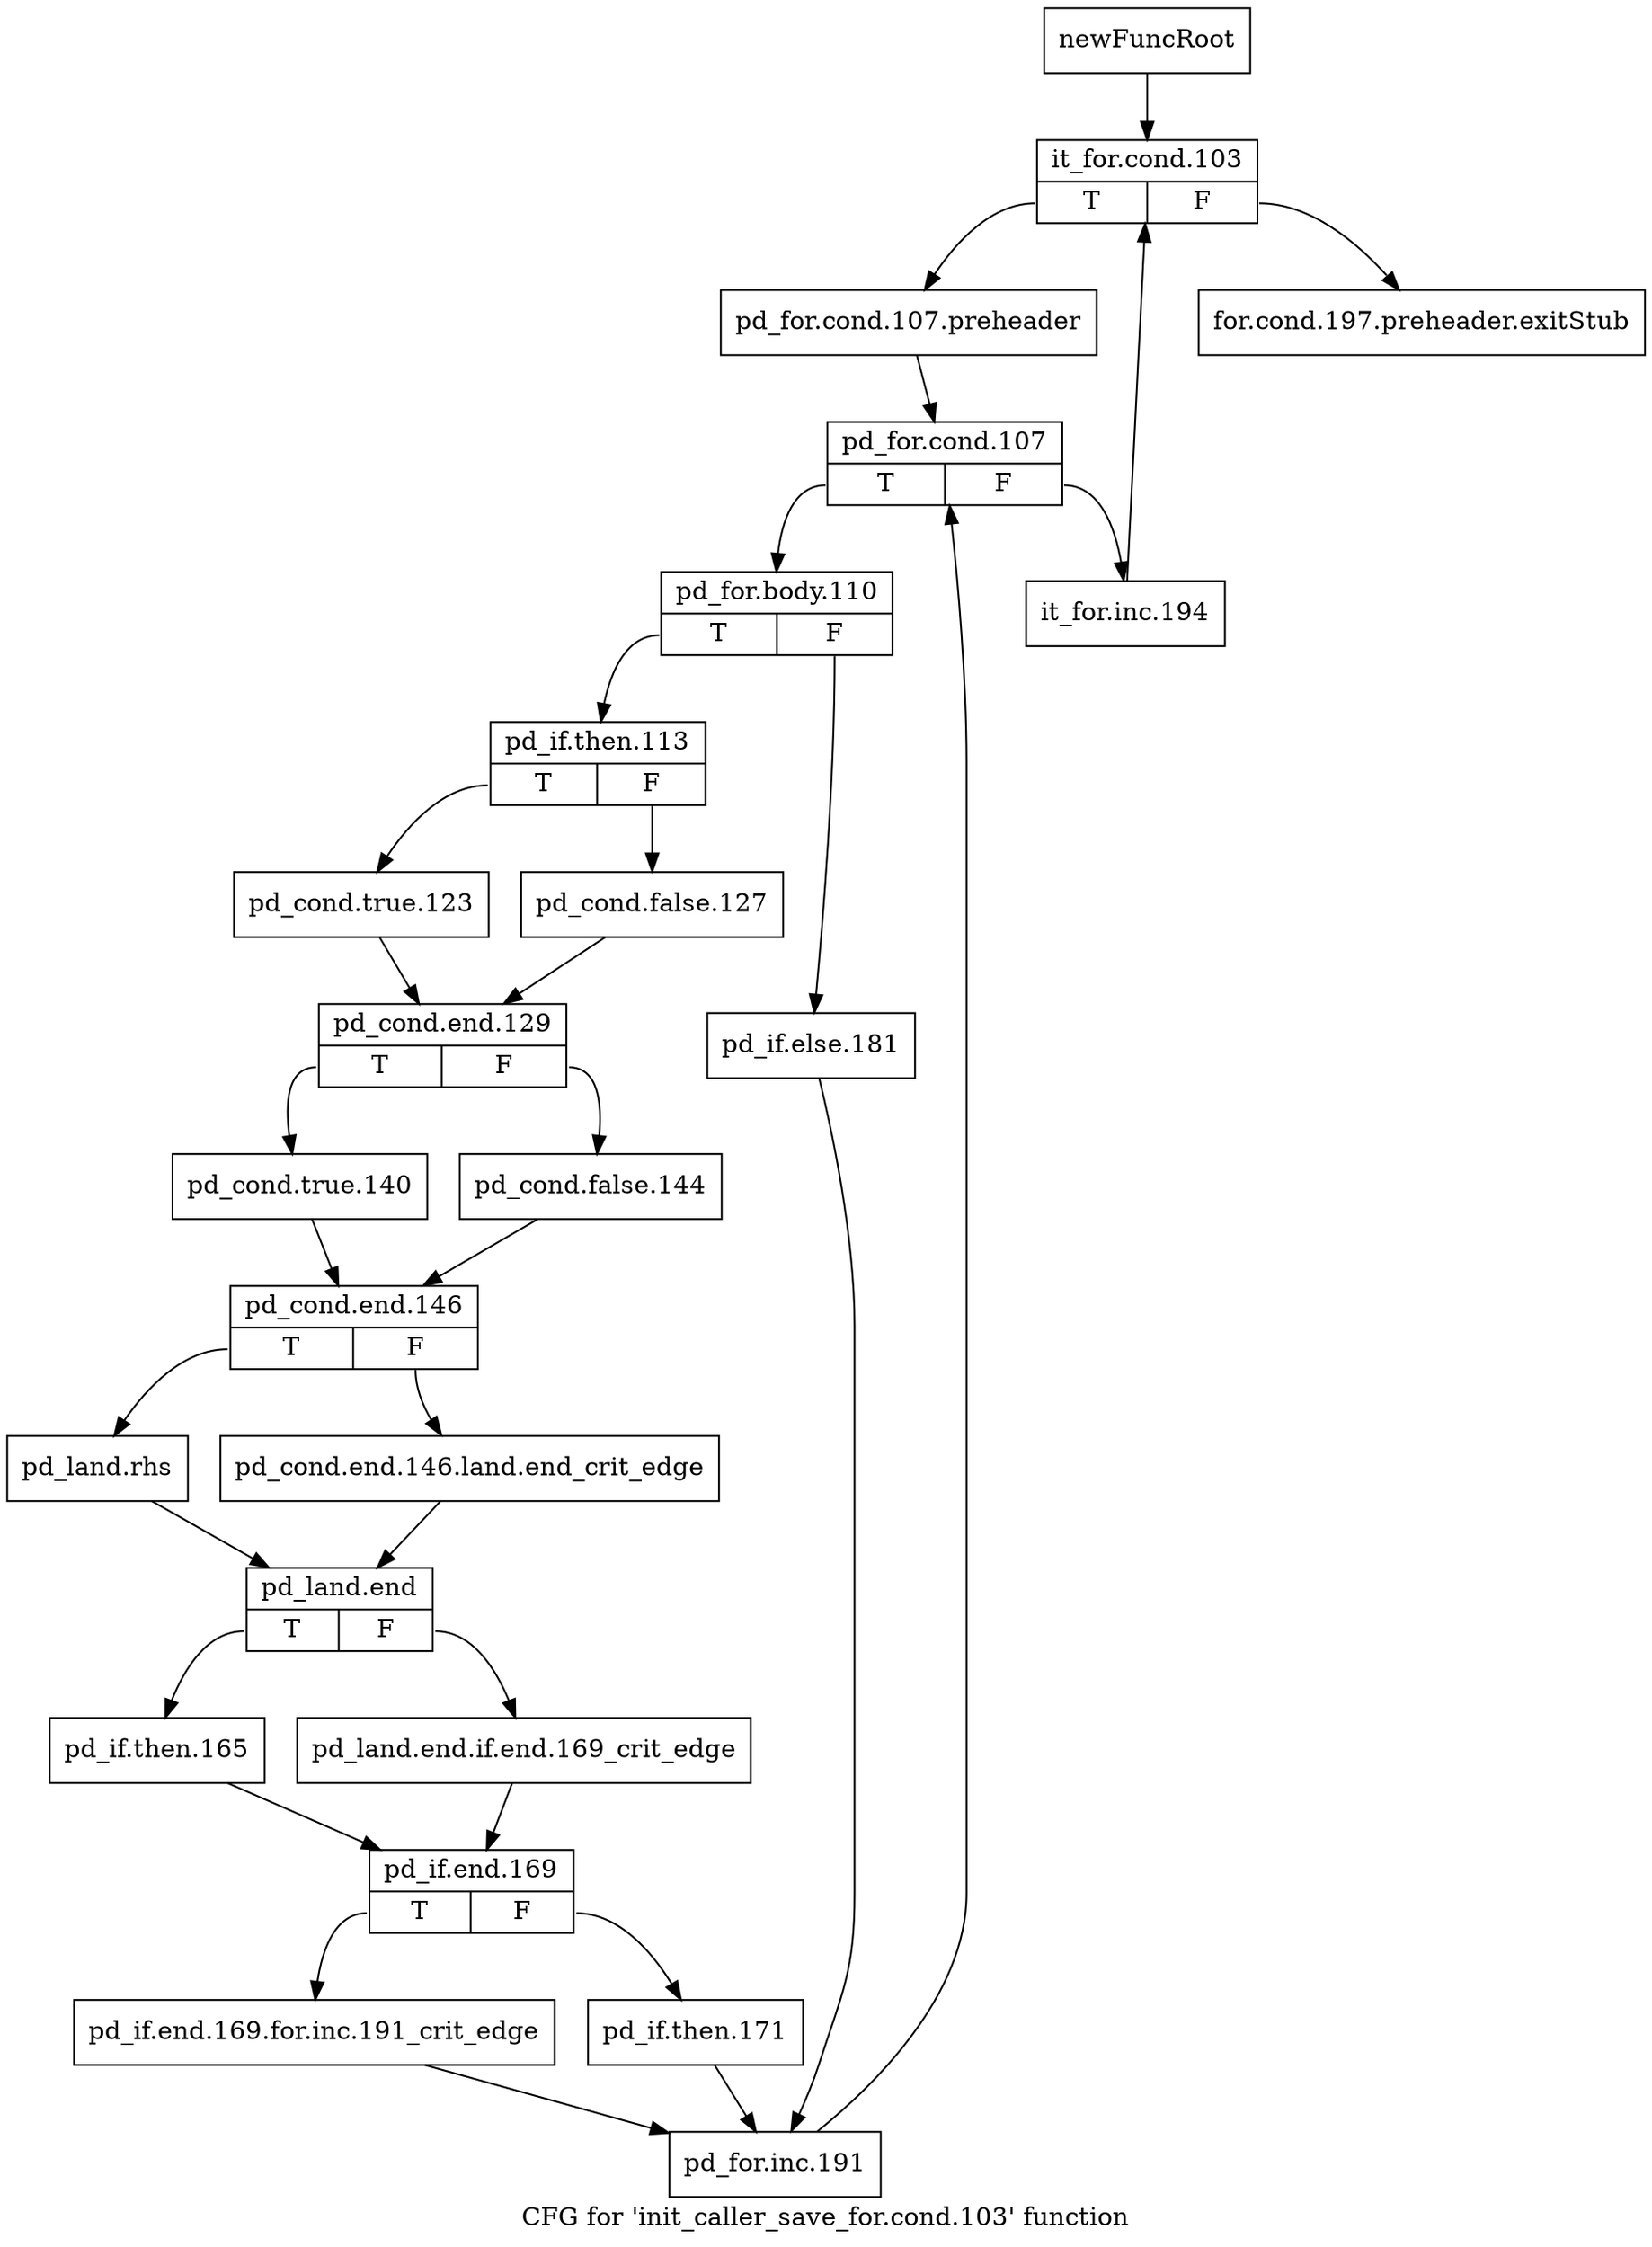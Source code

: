 digraph "CFG for 'init_caller_save_for.cond.103' function" {
	label="CFG for 'init_caller_save_for.cond.103' function";

	Node0x79ff0d0 [shape=record,label="{newFuncRoot}"];
	Node0x79ff0d0 -> Node0x79ff170;
	Node0x79ff120 [shape=record,label="{for.cond.197.preheader.exitStub}"];
	Node0x79ff170 [shape=record,label="{it_for.cond.103|{<s0>T|<s1>F}}"];
	Node0x79ff170:s0 -> Node0x79ff1c0;
	Node0x79ff170:s1 -> Node0x79ff120;
	Node0x79ff1c0 [shape=record,label="{pd_for.cond.107.preheader}"];
	Node0x79ff1c0 -> Node0x79ff210;
	Node0x79ff210 [shape=record,label="{pd_for.cond.107|{<s0>T|<s1>F}}"];
	Node0x79ff210:s0 -> Node0x79ff2b0;
	Node0x79ff210:s1 -> Node0x79ff260;
	Node0x79ff260 [shape=record,label="{it_for.inc.194}"];
	Node0x79ff260 -> Node0x79ff170;
	Node0x79ff2b0 [shape=record,label="{pd_for.body.110|{<s0>T|<s1>F}}"];
	Node0x79ff2b0:s0 -> Node0x79ff350;
	Node0x79ff2b0:s1 -> Node0x79ff300;
	Node0x79ff300 [shape=record,label="{pd_if.else.181}"];
	Node0x79ff300 -> Node0x79ff800;
	Node0x79ff350 [shape=record,label="{pd_if.then.113|{<s0>T|<s1>F}}"];
	Node0x79ff350:s0 -> Node0x79ff3f0;
	Node0x79ff350:s1 -> Node0x79ff3a0;
	Node0x79ff3a0 [shape=record,label="{pd_cond.false.127}"];
	Node0x79ff3a0 -> Node0x79ff440;
	Node0x79ff3f0 [shape=record,label="{pd_cond.true.123}"];
	Node0x79ff3f0 -> Node0x79ff440;
	Node0x79ff440 [shape=record,label="{pd_cond.end.129|{<s0>T|<s1>F}}"];
	Node0x79ff440:s0 -> Node0x79ff4e0;
	Node0x79ff440:s1 -> Node0x79ff490;
	Node0x79ff490 [shape=record,label="{pd_cond.false.144}"];
	Node0x79ff490 -> Node0x79ff530;
	Node0x79ff4e0 [shape=record,label="{pd_cond.true.140}"];
	Node0x79ff4e0 -> Node0x79ff530;
	Node0x79ff530 [shape=record,label="{pd_cond.end.146|{<s0>T|<s1>F}}"];
	Node0x79ff530:s0 -> Node0x79ff5d0;
	Node0x79ff530:s1 -> Node0x79ff580;
	Node0x79ff580 [shape=record,label="{pd_cond.end.146.land.end_crit_edge}"];
	Node0x79ff580 -> Node0x79ff620;
	Node0x79ff5d0 [shape=record,label="{pd_land.rhs}"];
	Node0x79ff5d0 -> Node0x79ff620;
	Node0x79ff620 [shape=record,label="{pd_land.end|{<s0>T|<s1>F}}"];
	Node0x79ff620:s0 -> Node0x79ff6c0;
	Node0x79ff620:s1 -> Node0x79ff670;
	Node0x79ff670 [shape=record,label="{pd_land.end.if.end.169_crit_edge}"];
	Node0x79ff670 -> Node0x79ff710;
	Node0x79ff6c0 [shape=record,label="{pd_if.then.165}"];
	Node0x79ff6c0 -> Node0x79ff710;
	Node0x79ff710 [shape=record,label="{pd_if.end.169|{<s0>T|<s1>F}}"];
	Node0x79ff710:s0 -> Node0x79ff7b0;
	Node0x79ff710:s1 -> Node0x79ff760;
	Node0x79ff760 [shape=record,label="{pd_if.then.171}"];
	Node0x79ff760 -> Node0x79ff800;
	Node0x79ff7b0 [shape=record,label="{pd_if.end.169.for.inc.191_crit_edge}"];
	Node0x79ff7b0 -> Node0x79ff800;
	Node0x79ff800 [shape=record,label="{pd_for.inc.191}"];
	Node0x79ff800 -> Node0x79ff210;
}
